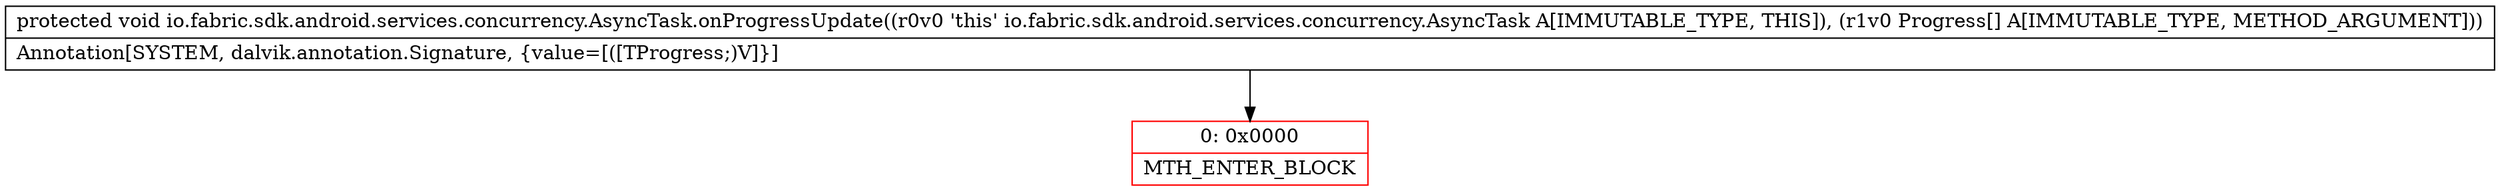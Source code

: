 digraph "CFG forio.fabric.sdk.android.services.concurrency.AsyncTask.onProgressUpdate([Ljava\/lang\/Object;)V" {
subgraph cluster_Region_1334637004 {
label = "R(0)";
node [shape=record,color=blue];
}
Node_0 [shape=record,color=red,label="{0\:\ 0x0000|MTH_ENTER_BLOCK\l}"];
MethodNode[shape=record,label="{protected void io.fabric.sdk.android.services.concurrency.AsyncTask.onProgressUpdate((r0v0 'this' io.fabric.sdk.android.services.concurrency.AsyncTask A[IMMUTABLE_TYPE, THIS]), (r1v0 Progress[] A[IMMUTABLE_TYPE, METHOD_ARGUMENT]))  | Annotation[SYSTEM, dalvik.annotation.Signature, \{value=[([TProgress;)V]\}]\l}"];
MethodNode -> Node_0;
}

